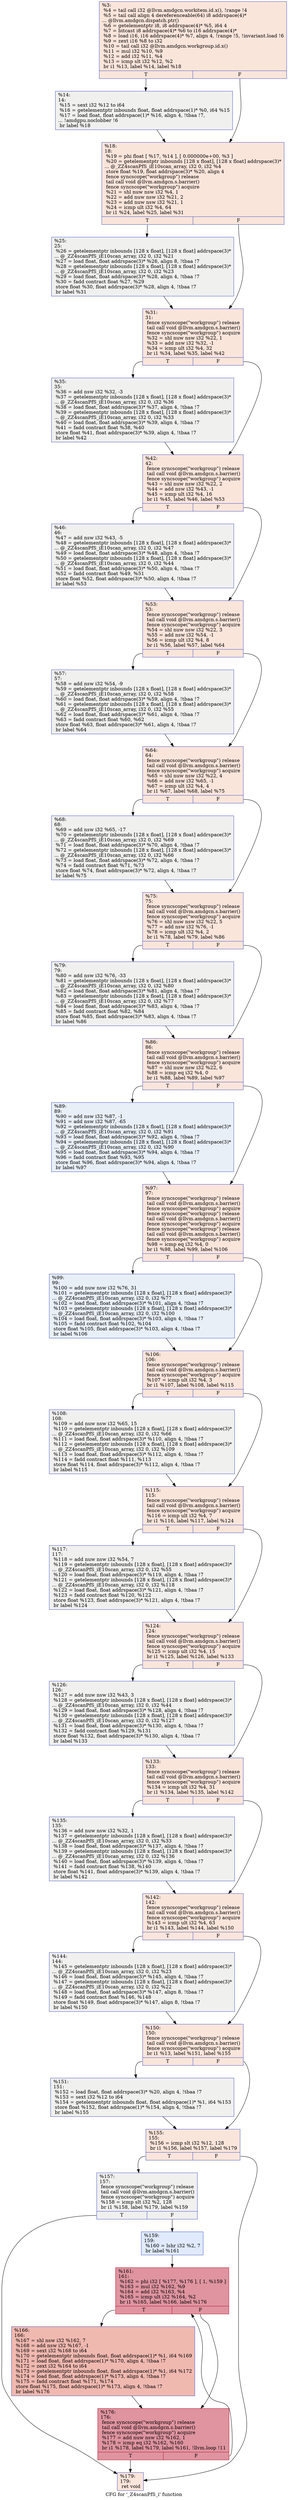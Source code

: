 digraph "CFG for '_Z4scanPfS_i' function" {
	label="CFG for '_Z4scanPfS_i' function";

	Node0x4db4ec0 [shape=record,color="#3d50c3ff", style=filled, fillcolor="#f4c5ad70",label="{%3:\l  %4 = tail call i32 @llvm.amdgcn.workitem.id.x(), !range !4\l  %5 = tail call align 4 dereferenceable(64) i8 addrspace(4)*\l... @llvm.amdgcn.dispatch.ptr()\l  %6 = getelementptr i8, i8 addrspace(4)* %5, i64 4\l  %7 = bitcast i8 addrspace(4)* %6 to i16 addrspace(4)*\l  %8 = load i16, i16 addrspace(4)* %7, align 4, !range !5, !invariant.load !6\l  %9 = zext i16 %8 to i32\l  %10 = tail call i32 @llvm.amdgcn.workgroup.id.x()\l  %11 = mul i32 %10, %9\l  %12 = add i32 %11, %4\l  %13 = icmp slt i32 %12, %2\l  br i1 %13, label %14, label %18\l|{<s0>T|<s1>F}}"];
	Node0x4db4ec0:s0 -> Node0x4db6da0;
	Node0x4db4ec0:s1 -> Node0x4db6e30;
	Node0x4db6da0 [shape=record,color="#3d50c3ff", style=filled, fillcolor="#dedcdb70",label="{%14:\l14:                                               \l  %15 = sext i32 %12 to i64\l  %16 = getelementptr inbounds float, float addrspace(1)* %0, i64 %15\l  %17 = load float, float addrspace(1)* %16, align 4, !tbaa !7,\l... !amdgpu.noclobber !6\l  br label %18\l}"];
	Node0x4db6da0 -> Node0x4db6e30;
	Node0x4db6e30 [shape=record,color="#3d50c3ff", style=filled, fillcolor="#f4c5ad70",label="{%18:\l18:                                               \l  %19 = phi float [ %17, %14 ], [ 0.000000e+00, %3 ]\l  %20 = getelementptr inbounds [128 x float], [128 x float] addrspace(3)*\l... @_ZZ4scanPfS_iE10scan_array, i32 0, i32 %4\l  store float %19, float addrspace(3)* %20, align 4\l  fence syncscope(\"workgroup\") release\l  tail call void @llvm.amdgcn.s.barrier()\l  fence syncscope(\"workgroup\") acquire\l  %21 = shl nuw nsw i32 %4, 1\l  %22 = add nuw nsw i32 %21, 2\l  %23 = add nuw nsw i32 %21, 1\l  %24 = icmp ult i32 %4, 64\l  br i1 %24, label %25, label %31\l|{<s0>T|<s1>F}}"];
	Node0x4db6e30:s0 -> Node0x4db8b80;
	Node0x4db6e30:s1 -> Node0x4db8c10;
	Node0x4db8b80 [shape=record,color="#3d50c3ff", style=filled, fillcolor="#dedcdb70",label="{%25:\l25:                                               \l  %26 = getelementptr inbounds [128 x float], [128 x float] addrspace(3)*\l... @_ZZ4scanPfS_iE10scan_array, i32 0, i32 %21\l  %27 = load float, float addrspace(3)* %26, align 8, !tbaa !7\l  %28 = getelementptr inbounds [128 x float], [128 x float] addrspace(3)*\l... @_ZZ4scanPfS_iE10scan_array, i32 0, i32 %23\l  %29 = load float, float addrspace(3)* %28, align 4, !tbaa !7\l  %30 = fadd contract float %27, %29\l  store float %30, float addrspace(3)* %28, align 4, !tbaa !7\l  br label %31\l}"];
	Node0x4db8b80 -> Node0x4db8c10;
	Node0x4db8c10 [shape=record,color="#3d50c3ff", style=filled, fillcolor="#f4c5ad70",label="{%31:\l31:                                               \l  fence syncscope(\"workgroup\") release\l  tail call void @llvm.amdgcn.s.barrier()\l  fence syncscope(\"workgroup\") acquire\l  %32 = shl nuw nsw i32 %22, 1\l  %33 = add nsw i32 %32, -1\l  %34 = icmp ult i32 %4, 32\l  br i1 %34, label %35, label %42\l|{<s0>T|<s1>F}}"];
	Node0x4db8c10:s0 -> Node0x4db7140;
	Node0x4db8c10:s1 -> Node0x4db9c30;
	Node0x4db7140 [shape=record,color="#3d50c3ff", style=filled, fillcolor="#dedcdb70",label="{%35:\l35:                                               \l  %36 = add nsw i32 %32, -3\l  %37 = getelementptr inbounds [128 x float], [128 x float] addrspace(3)*\l... @_ZZ4scanPfS_iE10scan_array, i32 0, i32 %36\l  %38 = load float, float addrspace(3)* %37, align 4, !tbaa !7\l  %39 = getelementptr inbounds [128 x float], [128 x float] addrspace(3)*\l... @_ZZ4scanPfS_iE10scan_array, i32 0, i32 %33\l  %40 = load float, float addrspace(3)* %39, align 4, !tbaa !7\l  %41 = fadd contract float %38, %40\l  store float %41, float addrspace(3)* %39, align 4, !tbaa !7\l  br label %42\l}"];
	Node0x4db7140 -> Node0x4db9c30;
	Node0x4db9c30 [shape=record,color="#3d50c3ff", style=filled, fillcolor="#f4c5ad70",label="{%42:\l42:                                               \l  fence syncscope(\"workgroup\") release\l  tail call void @llvm.amdgcn.s.barrier()\l  fence syncscope(\"workgroup\") acquire\l  %43 = shl nuw nsw i32 %22, 2\l  %44 = add nsw i32 %43, -1\l  %45 = icmp ult i32 %4, 16\l  br i1 %45, label %46, label %53\l|{<s0>T|<s1>F}}"];
	Node0x4db9c30:s0 -> Node0x4dba530;
	Node0x4db9c30:s1 -> Node0x4dba580;
	Node0x4dba530 [shape=record,color="#3d50c3ff", style=filled, fillcolor="#dedcdb70",label="{%46:\l46:                                               \l  %47 = add nsw i32 %43, -5\l  %48 = getelementptr inbounds [128 x float], [128 x float] addrspace(3)*\l... @_ZZ4scanPfS_iE10scan_array, i32 0, i32 %47\l  %49 = load float, float addrspace(3)* %48, align 4, !tbaa !7\l  %50 = getelementptr inbounds [128 x float], [128 x float] addrspace(3)*\l... @_ZZ4scanPfS_iE10scan_array, i32 0, i32 %44\l  %51 = load float, float addrspace(3)* %50, align 4, !tbaa !7\l  %52 = fadd contract float %49, %51\l  store float %52, float addrspace(3)* %50, align 4, !tbaa !7\l  br label %53\l}"];
	Node0x4dba530 -> Node0x4dba580;
	Node0x4dba580 [shape=record,color="#3d50c3ff", style=filled, fillcolor="#f4c5ad70",label="{%53:\l53:                                               \l  fence syncscope(\"workgroup\") release\l  tail call void @llvm.amdgcn.s.barrier()\l  fence syncscope(\"workgroup\") acquire\l  %54 = shl nuw nsw i32 %22, 3\l  %55 = add nsw i32 %54, -1\l  %56 = icmp ult i32 %4, 8\l  br i1 %56, label %57, label %64\l|{<s0>T|<s1>F}}"];
	Node0x4dba580:s0 -> Node0x4dbaeb0;
	Node0x4dba580:s1 -> Node0x4dbaf00;
	Node0x4dbaeb0 [shape=record,color="#3d50c3ff", style=filled, fillcolor="#dedcdb70",label="{%57:\l57:                                               \l  %58 = add nsw i32 %54, -9\l  %59 = getelementptr inbounds [128 x float], [128 x float] addrspace(3)*\l... @_ZZ4scanPfS_iE10scan_array, i32 0, i32 %58\l  %60 = load float, float addrspace(3)* %59, align 4, !tbaa !7\l  %61 = getelementptr inbounds [128 x float], [128 x float] addrspace(3)*\l... @_ZZ4scanPfS_iE10scan_array, i32 0, i32 %55\l  %62 = load float, float addrspace(3)* %61, align 4, !tbaa !7\l  %63 = fadd contract float %60, %62\l  store float %63, float addrspace(3)* %61, align 4, !tbaa !7\l  br label %64\l}"];
	Node0x4dbaeb0 -> Node0x4dbaf00;
	Node0x4dbaf00 [shape=record,color="#3d50c3ff", style=filled, fillcolor="#f4c5ad70",label="{%64:\l64:                                               \l  fence syncscope(\"workgroup\") release\l  tail call void @llvm.amdgcn.s.barrier()\l  fence syncscope(\"workgroup\") acquire\l  %65 = shl nuw nsw i32 %22, 4\l  %66 = add nsw i32 %65, -1\l  %67 = icmp ult i32 %4, 4\l  br i1 %67, label %68, label %75\l|{<s0>T|<s1>F}}"];
	Node0x4dbaf00:s0 -> Node0x4dbba10;
	Node0x4dbaf00:s1 -> Node0x4dbba60;
	Node0x4dbba10 [shape=record,color="#3d50c3ff", style=filled, fillcolor="#dedcdb70",label="{%68:\l68:                                               \l  %69 = add nsw i32 %65, -17\l  %70 = getelementptr inbounds [128 x float], [128 x float] addrspace(3)*\l... @_ZZ4scanPfS_iE10scan_array, i32 0, i32 %69\l  %71 = load float, float addrspace(3)* %70, align 4, !tbaa !7\l  %72 = getelementptr inbounds [128 x float], [128 x float] addrspace(3)*\l... @_ZZ4scanPfS_iE10scan_array, i32 0, i32 %66\l  %73 = load float, float addrspace(3)* %72, align 4, !tbaa !7\l  %74 = fadd contract float %71, %73\l  store float %74, float addrspace(3)* %72, align 4, !tbaa !7\l  br label %75\l}"];
	Node0x4dbba10 -> Node0x4dbba60;
	Node0x4dbba60 [shape=record,color="#3d50c3ff", style=filled, fillcolor="#f4c5ad70",label="{%75:\l75:                                               \l  fence syncscope(\"workgroup\") release\l  tail call void @llvm.amdgcn.s.barrier()\l  fence syncscope(\"workgroup\") acquire\l  %76 = shl nuw nsw i32 %22, 5\l  %77 = add nsw i32 %76, -1\l  %78 = icmp ult i32 %4, 2\l  br i1 %78, label %79, label %86\l|{<s0>T|<s1>F}}"];
	Node0x4dbba60:s0 -> Node0x4dbc360;
	Node0x4dbba60:s1 -> Node0x4dbc3b0;
	Node0x4dbc360 [shape=record,color="#3d50c3ff", style=filled, fillcolor="#dedcdb70",label="{%79:\l79:                                               \l  %80 = add nsw i32 %76, -33\l  %81 = getelementptr inbounds [128 x float], [128 x float] addrspace(3)*\l... @_ZZ4scanPfS_iE10scan_array, i32 0, i32 %80\l  %82 = load float, float addrspace(3)* %81, align 4, !tbaa !7\l  %83 = getelementptr inbounds [128 x float], [128 x float] addrspace(3)*\l... @_ZZ4scanPfS_iE10scan_array, i32 0, i32 %77\l  %84 = load float, float addrspace(3)* %83, align 4, !tbaa !7\l  %85 = fadd contract float %82, %84\l  store float %85, float addrspace(3)* %83, align 4, !tbaa !7\l  br label %86\l}"];
	Node0x4dbc360 -> Node0x4dbc3b0;
	Node0x4dbc3b0 [shape=record,color="#3d50c3ff", style=filled, fillcolor="#f4c5ad70",label="{%86:\l86:                                               \l  fence syncscope(\"workgroup\") release\l  tail call void @llvm.amdgcn.s.barrier()\l  fence syncscope(\"workgroup\") acquire\l  %87 = shl nuw nsw i32 %22, 6\l  %88 = icmp eq i32 %4, 0\l  br i1 %88, label %89, label %97\l|{<s0>T|<s1>F}}"];
	Node0x4dbc3b0:s0 -> Node0x4dbcc20;
	Node0x4dbc3b0:s1 -> Node0x4dbcc70;
	Node0x4dbcc20 [shape=record,color="#3d50c3ff", style=filled, fillcolor="#cedaeb70",label="{%89:\l89:                                               \l  %90 = add nsw i32 %87, -1\l  %91 = add nsw i32 %87, -65\l  %92 = getelementptr inbounds [128 x float], [128 x float] addrspace(3)*\l... @_ZZ4scanPfS_iE10scan_array, i32 0, i32 %91\l  %93 = load float, float addrspace(3)* %92, align 4, !tbaa !7\l  %94 = getelementptr inbounds [128 x float], [128 x float] addrspace(3)*\l... @_ZZ4scanPfS_iE10scan_array, i32 0, i32 %90\l  %95 = load float, float addrspace(3)* %94, align 4, !tbaa !7\l  %96 = fadd contract float %93, %95\l  store float %96, float addrspace(3)* %94, align 4, !tbaa !7\l  br label %97\l}"];
	Node0x4dbcc20 -> Node0x4dbcc70;
	Node0x4dbcc70 [shape=record,color="#3d50c3ff", style=filled, fillcolor="#f4c5ad70",label="{%97:\l97:                                               \l  fence syncscope(\"workgroup\") release\l  tail call void @llvm.amdgcn.s.barrier()\l  fence syncscope(\"workgroup\") acquire\l  fence syncscope(\"workgroup\") release\l  tail call void @llvm.amdgcn.s.barrier()\l  fence syncscope(\"workgroup\") acquire\l  fence syncscope(\"workgroup\") release\l  tail call void @llvm.amdgcn.s.barrier()\l  fence syncscope(\"workgroup\") acquire\l  %98 = icmp eq i32 %4, 0\l  br i1 %98, label %99, label %106\l|{<s0>T|<s1>F}}"];
	Node0x4dbcc70:s0 -> Node0x4dbd7c0;
	Node0x4dbcc70:s1 -> Node0x4dbd810;
	Node0x4dbd7c0 [shape=record,color="#3d50c3ff", style=filled, fillcolor="#cedaeb70",label="{%99:\l99:                                               \l  %100 = add nuw nsw i32 %76, 31\l  %101 = getelementptr inbounds [128 x float], [128 x float] addrspace(3)*\l... @_ZZ4scanPfS_iE10scan_array, i32 0, i32 %77\l  %102 = load float, float addrspace(3)* %101, align 4, !tbaa !7\l  %103 = getelementptr inbounds [128 x float], [128 x float] addrspace(3)*\l... @_ZZ4scanPfS_iE10scan_array, i32 0, i32 %100\l  %104 = load float, float addrspace(3)* %103, align 4, !tbaa !7\l  %105 = fadd contract float %102, %104\l  store float %105, float addrspace(3)* %103, align 4, !tbaa !7\l  br label %106\l}"];
	Node0x4dbd7c0 -> Node0x4dbd810;
	Node0x4dbd810 [shape=record,color="#3d50c3ff", style=filled, fillcolor="#f4c5ad70",label="{%106:\l106:                                              \l  fence syncscope(\"workgroup\") release\l  tail call void @llvm.amdgcn.s.barrier()\l  fence syncscope(\"workgroup\") acquire\l  %107 = icmp ult i32 %4, 3\l  br i1 %107, label %108, label %115\l|{<s0>T|<s1>F}}"];
	Node0x4dbd810:s0 -> Node0x4dbdfc0;
	Node0x4dbd810:s1 -> Node0x4dbe010;
	Node0x4dbdfc0 [shape=record,color="#3d50c3ff", style=filled, fillcolor="#dedcdb70",label="{%108:\l108:                                              \l  %109 = add nuw nsw i32 %65, 15\l  %110 = getelementptr inbounds [128 x float], [128 x float] addrspace(3)*\l... @_ZZ4scanPfS_iE10scan_array, i32 0, i32 %66\l  %111 = load float, float addrspace(3)* %110, align 4, !tbaa !7\l  %112 = getelementptr inbounds [128 x float], [128 x float] addrspace(3)*\l... @_ZZ4scanPfS_iE10scan_array, i32 0, i32 %109\l  %113 = load float, float addrspace(3)* %112, align 4, !tbaa !7\l  %114 = fadd contract float %111, %113\l  store float %114, float addrspace(3)* %112, align 4, !tbaa !7\l  br label %115\l}"];
	Node0x4dbdfc0 -> Node0x4dbe010;
	Node0x4dbe010 [shape=record,color="#3d50c3ff", style=filled, fillcolor="#f4c5ad70",label="{%115:\l115:                                              \l  fence syncscope(\"workgroup\") release\l  tail call void @llvm.amdgcn.s.barrier()\l  fence syncscope(\"workgroup\") acquire\l  %116 = icmp ult i32 %4, 7\l  br i1 %116, label %117, label %124\l|{<s0>T|<s1>F}}"];
	Node0x4dbe010:s0 -> Node0x4dbe7c0;
	Node0x4dbe010:s1 -> Node0x4dbe810;
	Node0x4dbe7c0 [shape=record,color="#3d50c3ff", style=filled, fillcolor="#dedcdb70",label="{%117:\l117:                                              \l  %118 = add nuw nsw i32 %54, 7\l  %119 = getelementptr inbounds [128 x float], [128 x float] addrspace(3)*\l... @_ZZ4scanPfS_iE10scan_array, i32 0, i32 %55\l  %120 = load float, float addrspace(3)* %119, align 4, !tbaa !7\l  %121 = getelementptr inbounds [128 x float], [128 x float] addrspace(3)*\l... @_ZZ4scanPfS_iE10scan_array, i32 0, i32 %118\l  %122 = load float, float addrspace(3)* %121, align 4, !tbaa !7\l  %123 = fadd contract float %120, %122\l  store float %123, float addrspace(3)* %121, align 4, !tbaa !7\l  br label %124\l}"];
	Node0x4dbe7c0 -> Node0x4dbe810;
	Node0x4dbe810 [shape=record,color="#3d50c3ff", style=filled, fillcolor="#f4c5ad70",label="{%124:\l124:                                              \l  fence syncscope(\"workgroup\") release\l  tail call void @llvm.amdgcn.s.barrier()\l  fence syncscope(\"workgroup\") acquire\l  %125 = icmp ult i32 %4, 15\l  br i1 %125, label %126, label %133\l|{<s0>T|<s1>F}}"];
	Node0x4dbe810:s0 -> Node0x4dbefc0;
	Node0x4dbe810:s1 -> Node0x4dbf010;
	Node0x4dbefc0 [shape=record,color="#3d50c3ff", style=filled, fillcolor="#dedcdb70",label="{%126:\l126:                                              \l  %127 = add nuw nsw i32 %43, 3\l  %128 = getelementptr inbounds [128 x float], [128 x float] addrspace(3)*\l... @_ZZ4scanPfS_iE10scan_array, i32 0, i32 %44\l  %129 = load float, float addrspace(3)* %128, align 4, !tbaa !7\l  %130 = getelementptr inbounds [128 x float], [128 x float] addrspace(3)*\l... @_ZZ4scanPfS_iE10scan_array, i32 0, i32 %127\l  %131 = load float, float addrspace(3)* %130, align 4, !tbaa !7\l  %132 = fadd contract float %129, %131\l  store float %132, float addrspace(3)* %130, align 4, !tbaa !7\l  br label %133\l}"];
	Node0x4dbefc0 -> Node0x4dbf010;
	Node0x4dbf010 [shape=record,color="#3d50c3ff", style=filled, fillcolor="#f4c5ad70",label="{%133:\l133:                                              \l  fence syncscope(\"workgroup\") release\l  tail call void @llvm.amdgcn.s.barrier()\l  fence syncscope(\"workgroup\") acquire\l  %134 = icmp ult i32 %4, 31\l  br i1 %134, label %135, label %142\l|{<s0>T|<s1>F}}"];
	Node0x4dbf010:s0 -> Node0x4dbfba0;
	Node0x4dbf010:s1 -> Node0x4dbfbf0;
	Node0x4dbfba0 [shape=record,color="#3d50c3ff", style=filled, fillcolor="#dedcdb70",label="{%135:\l135:                                              \l  %136 = add nuw nsw i32 %32, 1\l  %137 = getelementptr inbounds [128 x float], [128 x float] addrspace(3)*\l... @_ZZ4scanPfS_iE10scan_array, i32 0, i32 %33\l  %138 = load float, float addrspace(3)* %137, align 4, !tbaa !7\l  %139 = getelementptr inbounds [128 x float], [128 x float] addrspace(3)*\l... @_ZZ4scanPfS_iE10scan_array, i32 0, i32 %136\l  %140 = load float, float addrspace(3)* %139, align 4, !tbaa !7\l  %141 = fadd contract float %138, %140\l  store float %141, float addrspace(3)* %139, align 4, !tbaa !7\l  br label %142\l}"];
	Node0x4dbfba0 -> Node0x4dbfbf0;
	Node0x4dbfbf0 [shape=record,color="#3d50c3ff", style=filled, fillcolor="#f4c5ad70",label="{%142:\l142:                                              \l  fence syncscope(\"workgroup\") release\l  tail call void @llvm.amdgcn.s.barrier()\l  fence syncscope(\"workgroup\") acquire\l  %143 = icmp ult i32 %4, 63\l  br i1 %143, label %144, label %150\l|{<s0>T|<s1>F}}"];
	Node0x4dbfbf0:s0 -> Node0x4dc0370;
	Node0x4dbfbf0:s1 -> Node0x4dc03c0;
	Node0x4dc0370 [shape=record,color="#3d50c3ff", style=filled, fillcolor="#dedcdb70",label="{%144:\l144:                                              \l  %145 = getelementptr inbounds [128 x float], [128 x float] addrspace(3)*\l... @_ZZ4scanPfS_iE10scan_array, i32 0, i32 %23\l  %146 = load float, float addrspace(3)* %145, align 4, !tbaa !7\l  %147 = getelementptr inbounds [128 x float], [128 x float] addrspace(3)*\l... @_ZZ4scanPfS_iE10scan_array, i32 0, i32 %22\l  %148 = load float, float addrspace(3)* %147, align 8, !tbaa !7\l  %149 = fadd contract float %146, %148\l  store float %149, float addrspace(3)* %147, align 8, !tbaa !7\l  br label %150\l}"];
	Node0x4dc0370 -> Node0x4dc03c0;
	Node0x4dc03c0 [shape=record,color="#3d50c3ff", style=filled, fillcolor="#f4c5ad70",label="{%150:\l150:                                              \l  fence syncscope(\"workgroup\") release\l  tail call void @llvm.amdgcn.s.barrier()\l  fence syncscope(\"workgroup\") acquire\l  br i1 %13, label %151, label %155\l|{<s0>T|<s1>F}}"];
	Node0x4dc03c0:s0 -> Node0x4dc0a50;
	Node0x4dc03c0:s1 -> Node0x4dc0aa0;
	Node0x4dc0a50 [shape=record,color="#3d50c3ff", style=filled, fillcolor="#dedcdb70",label="{%151:\l151:                                              \l  %152 = load float, float addrspace(3)* %20, align 4, !tbaa !7\l  %153 = sext i32 %12 to i64\l  %154 = getelementptr inbounds float, float addrspace(1)* %1, i64 %153\l  store float %152, float addrspace(1)* %154, align 4, !tbaa !7\l  br label %155\l}"];
	Node0x4dc0a50 -> Node0x4dc0aa0;
	Node0x4dc0aa0 [shape=record,color="#3d50c3ff", style=filled, fillcolor="#f4c5ad70",label="{%155:\l155:                                              \l  %156 = icmp slt i32 %12, 128\l  br i1 %156, label %157, label %179\l|{<s0>T|<s1>F}}"];
	Node0x4dc0aa0:s0 -> Node0x4dc0eb0;
	Node0x4dc0aa0:s1 -> Node0x4dc0f00;
	Node0x4dc0eb0 [shape=record,color="#3d50c3ff", style=filled, fillcolor="#dedcdb70",label="{%157:\l157:                                              \l  fence syncscope(\"workgroup\") release\l  tail call void @llvm.amdgcn.s.barrier()\l  fence syncscope(\"workgroup\") acquire\l  %158 = icmp slt i32 %2, 128\l  br i1 %158, label %179, label %159\l|{<s0>T|<s1>F}}"];
	Node0x4dc0eb0:s0 -> Node0x4dc0f00;
	Node0x4dc0eb0:s1 -> Node0x4dc1230;
	Node0x4dc1230 [shape=record,color="#3d50c3ff", style=filled, fillcolor="#b9d0f970",label="{%159:\l159:                                              \l  %160 = lshr i32 %2, 7\l  br label %161\l}"];
	Node0x4dc1230 -> Node0x4dc13c0;
	Node0x4dc13c0 [shape=record,color="#b70d28ff", style=filled, fillcolor="#b70d2870",label="{%161:\l161:                                              \l  %162 = phi i32 [ %177, %176 ], [ 1, %159 ]\l  %163 = mul i32 %162, %9\l  %164 = add i32 %163, %4\l  %165 = icmp ult i32 %164, %2\l  br i1 %165, label %166, label %176\l|{<s0>T|<s1>F}}"];
	Node0x4dc13c0:s0 -> Node0x4dc1770;
	Node0x4dc13c0:s1 -> Node0x4dc1480;
	Node0x4dc1770 [shape=record,color="#3d50c3ff", style=filled, fillcolor="#de614d70",label="{%166:\l166:                                              \l  %167 = shl nsw i32 %162, 7\l  %168 = add nsw i32 %167, -1\l  %169 = sext i32 %168 to i64\l  %170 = getelementptr inbounds float, float addrspace(1)* %1, i64 %169\l  %171 = load float, float addrspace(1)* %170, align 4, !tbaa !7\l  %172 = zext i32 %164 to i64\l  %173 = getelementptr inbounds float, float addrspace(1)* %1, i64 %172\l  %174 = load float, float addrspace(1)* %173, align 4, !tbaa !7\l  %175 = fadd contract float %171, %174\l  store float %175, float addrspace(1)* %173, align 4, !tbaa !7\l  br label %176\l}"];
	Node0x4dc1770 -> Node0x4dc1480;
	Node0x4dc1480 [shape=record,color="#b70d28ff", style=filled, fillcolor="#b70d2870",label="{%176:\l176:                                              \l  fence syncscope(\"workgroup\") release\l  tail call void @llvm.amdgcn.s.barrier()\l  fence syncscope(\"workgroup\") acquire\l  %177 = add nuw nsw i32 %162, 1\l  %178 = icmp eq i32 %162, %160\l  br i1 %178, label %179, label %161, !llvm.loop !11\l|{<s0>T|<s1>F}}"];
	Node0x4dc1480:s0 -> Node0x4dc0f00;
	Node0x4dc1480:s1 -> Node0x4dc13c0;
	Node0x4dc0f00 [shape=record,color="#3d50c3ff", style=filled, fillcolor="#f4c5ad70",label="{%179:\l179:                                              \l  ret void\l}"];
}
